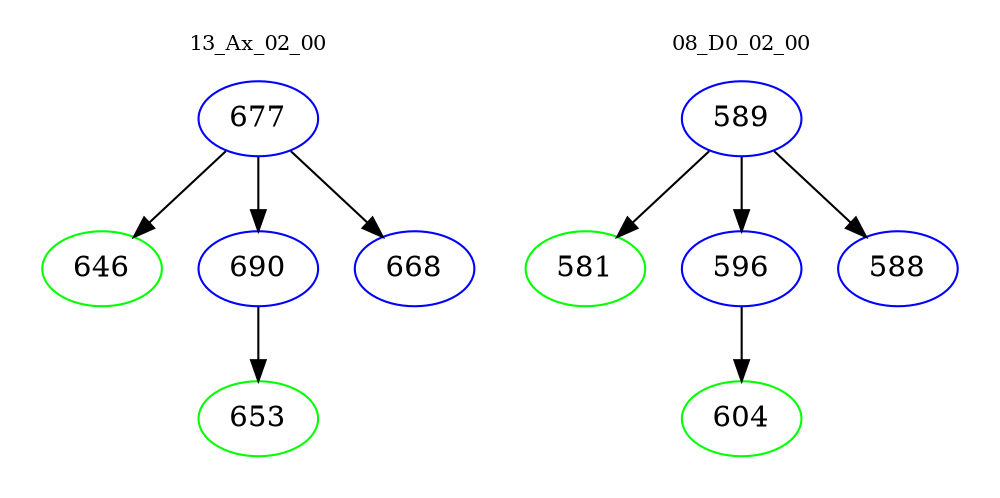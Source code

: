 digraph{
subgraph cluster_0 {
color = white
label = "13_Ax_02_00";
fontsize=10;
T0_677 [label="677", color="blue"]
T0_677 -> T0_646 [color="black"]
T0_646 [label="646", color="green"]
T0_677 -> T0_690 [color="black"]
T0_690 [label="690", color="blue"]
T0_690 -> T0_653 [color="black"]
T0_653 [label="653", color="green"]
T0_677 -> T0_668 [color="black"]
T0_668 [label="668", color="blue"]
}
subgraph cluster_1 {
color = white
label = "08_D0_02_00";
fontsize=10;
T1_589 [label="589", color="blue"]
T1_589 -> T1_581 [color="black"]
T1_581 [label="581", color="green"]
T1_589 -> T1_596 [color="black"]
T1_596 [label="596", color="blue"]
T1_596 -> T1_604 [color="black"]
T1_604 [label="604", color="green"]
T1_589 -> T1_588 [color="black"]
T1_588 [label="588", color="blue"]
}
}
